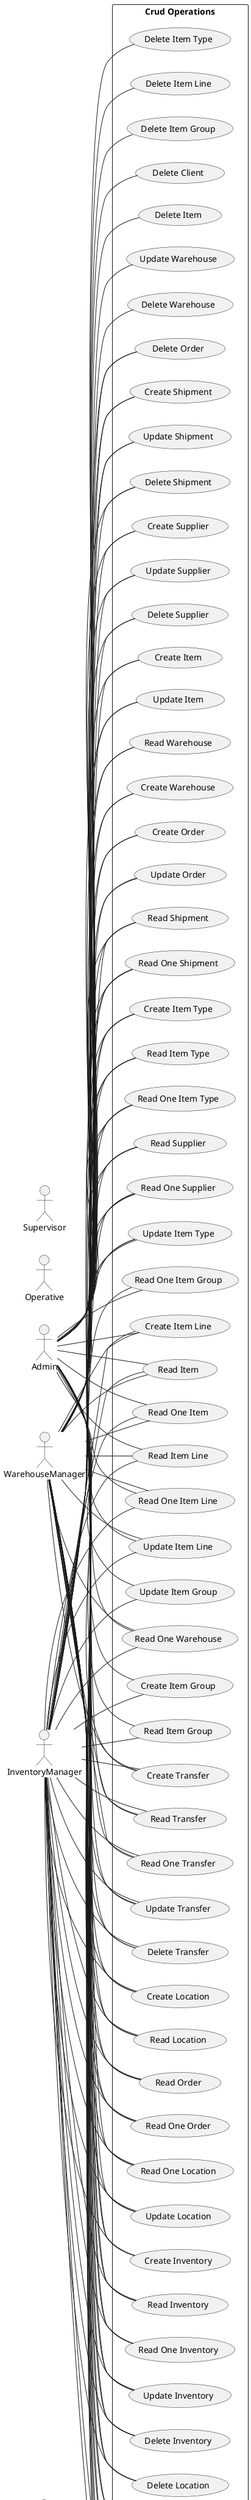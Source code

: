 @startuml GO Sharing Use Case Diagram

    left to right direction

    actor Admin
    actor WarehouseManager
    actor InventoryManager
    actor FloorManager
    actor Operative
    actor Supervisor
    actor Analyst
    actor Logistics
    actor Sales

    rectangle "Crud Operations" {

        usecase "Create Client" as UC_CreateClient
        usecase "Read Client" as UC_ReadClient
        usecase "Read One Client" as UC_ReadOneClient
        usecase "Update Client" as UC_UpdateClient
        usecase "Delete Client" as UC_DeleteClient

        usecase "Create Order" as UC_CreateOrder
        usecase "Read Order" as UC_ReadOrder
        usecase "Read One Order" as UC_ReadOneOrder
        usecase "Update Order" as UC_UpdateOrder
        usecase "Delete Order" as UC_DeleteOrder

        usecase "Create Inventory" as UC_CreateInventory
        usecase "Read Inventory" as UC_ReadInventory
        usecase "Read One Inventory" as UC_ReadOneInventory
        usecase "Update Inventory" as UC_UpdateInventory
        usecase "Delete Inventory" as UC_DeleteInventory

        usecase "Create Shipment" as UC_CreateShipment
        usecase "Read Shipment" as UC_ReadShipment
        usecase "Read One Shipment" as UC_ReadOneShipment
        usecase "Update Shipment" as UC_UpdateShipment
        usecase "Delete Shipment" as UC_DeleteShipment

        usecase "Create Supplier" as UC_CreateSupplier
        usecase "Read Supplier" as UC_ReadSupplier
        usecase "Read One Supplier" as UC_ReadOneSupplier
        usecase "Update Supplier" as UC_UpdateSupplier
        usecase "Delete Supplier" as UC_DeleteSupplier

        usecase "Create Item" as UC_CreateItem
        usecase "Read Item" as UC_ReadItem
        usecase "Read One Item" as UC_ReadOneItem
        usecase "Update Item" as UC_UpdateItem
        usecase "Delete Item" as UC_DeleteItem

        usecase "Create Warehouse" as UC_CreateWarehouse
        usecase "Read Warehouse" as UC_ReadWarehouse
        usecase "Read One Warehouse" as UC_ReadOneWarehouse
        usecase "Update Warehouse" as UC_UpdateWarehouse
        usecase "Delete Warehouse" as UC_DeleteWarehouse

        usecase "Create Transfer" as UC_CreateTransfer
        usecase "Read Transfer" as UC_ReadTransfer
        usecase "Read One Transfer" as UC_ReadOneTransfer
        usecase "Update Transfer" as UC_UpdateTransfer
        usecase "Delete Transfer" as UC_DeleteTransfer

        usecase "Create Location" as UC_CreateLocation
        usecase "Read Location" as UC_ReadLocation
        usecase "Read One Location" as UC_ReadOneLocation
        usecase "Update Location" as UC_UpdateLocation
        usecase "Delete Location" as UC_DeleteLocation

        usecase "Create Item Type" as UC_CreateItemType
        usecase "Read Item Type" as UC_ReadItemType
        usecase "Read One Item Type" as UC_ReadOneItemType
        usecase "Update Item Type" as UC_UpdateItemType
        usecase "Delete Item Type" as UC_DeleteItemType

        usecase "Create Item Line" as UC_CreateItemLine
        usecase "Read Item Line" as UC_ReadItemLine
        usecase "Read One Item Line" as UC_ReadOneItemLine
        usecase "Update Item Line" as UC_UpdateItemLine
        usecase "Delete Item Line" as UC_DeleteItemLine

        usecase "Create Item Group" as UC_CreateItemGroup
        usecase "Read Item Group" as UC_ReadItemGroup
        usecase "Read One Item Group" as UC_ReadOneItemGroup
        usecase "Update Item Group" as UC_UpdateItemGroup
        usecase "Delete Item Group" as UC_DeleteItemGroup

        Admin -- UC_ReadClient
        Admin -- UC_ReadOneClient
        Admin -- UC_CreateClient
        Admin -- UC_UpdateClient
        Admin -- UC_DeleteClient

        Admin -- UC_ReadOrder
        Admin -- UC_ReadOneOrder
        Admin -- UC_CreateOrder
        Admin -- UC_UpdateOrder
        Admin -- UC_DeleteOrder

        Admin -- UC_ReadInventory
        Admin -- UC_ReadOneInventory
        Admin -- UC_CreateInventory
        Admin -- UC_UpdateInventory
        Admin -- UC_DeleteInventory

        Admin -- UC_ReadShipment
        Admin -- UC_ReadOneShipment
        Admin -- UC_CreateShipment
        Admin -- UC_UpdateShipment
        Admin -- UC_DeleteShipment

        Admin -- UC_ReadSupplier
        Admin -- UC_ReadOneSupplier
        Admin -- UC_CreateSupplier
        Admin -- UC_UpdateSupplier
        Admin -- UC_DeleteSupplier

        Admin -- UC_ReadItem
        Admin -- UC_ReadOneItem
        Admin -- UC_CreateItem
        Admin -- UC_UpdateItem
        Admin -- UC_DeleteItem

        Admin -- UC_ReadWarehouse
        Admin -- UC_ReadOneWarehouse
        Admin -- UC_CreateWarehouse
        Admin -- UC_UpdateWarehouse
        Admin -- UC_DeleteWarehouse

        Admin -- UC_ReadTransfer
        Admin -- UC_ReadOneTransfer
        Admin -- UC_CreateTransfer
        Admin -- UC_UpdateTransfer
        Admin -- UC_DeleteTransfer

        Admin -- UC_ReadLocation
        Admin -- UC_ReadOneLocation
        Admin -- UC_CreateLocation
        Admin -- UC_UpdateLocation
        Admin -- UC_DeleteLocation

        Admin -- UC_ReadItemType
        Admin -- UC_ReadOneItemType
        Admin -- UC_CreateItemType
        Admin -- UC_UpdateItemType
        Admin -- UC_DeleteItemType

        Admin -- UC_ReadItemLine
        Admin -- UC_ReadOneItemLine
        Admin -- UC_CreateItemLine
        Admin -- UC_UpdateItemLine
        Admin -- UC_DeleteItemLine

        Admin -- UC_ReadItemGroup
        Admin -- UC_ReadOneItemGroup
        Admin -- UC_CreateItemGroup
        Admin -- UC_UpdateItemGroup
        Admin -- UC_DeleteItemGroup

        WarehouseManager -- UC_ReadClient
        WarehouseManager -- UC_ReadOneClient
        WarehouseManager -- UC_CreateClient
        WarehouseManager -- UC_UpdateClient

        WarehouseManager -- UC_ReadOrder
        WarehouseManager -- UC_ReadOneOrder
        WarehouseManager -- UC_CreateOrder
        WarehouseManager -- UC_UpdateOrder
        WarehouseManager -- UC_DeleteOrder

        WarehouseManager -- UC_ReadInventory
        WarehouseManager -- UC_ReadOneInventory
        WarehouseManager -- UC_CreateInventory
        WarehouseManager -- UC_UpdateInventory
        WarehouseManager -- UC_DeleteInventory

        WarehouseManager -- UC_ReadShipment
        WarehouseManager -- UC_ReadOneShipment
        WarehouseManager -- UC_CreateShipment
        WarehouseManager -- UC_UpdateShipment
        WarehouseManager -- UC_DeleteShipment

        WarehouseManager -- UC_ReadSupplier
        WarehouseManager -- UC_ReadOneSupplier
        WarehouseManager -- UC_CreateSupplier
        WarehouseManager -- UC_UpdateSupplier
        WarehouseManager -- UC_DeleteSupplier

        WarehouseManager -- UC_ReadItem
        WarehouseManager -- UC_ReadOneItem
        WarehouseManager -- UC_CreateItem
        WarehouseManager -- UC_UpdateItem

        WarehouseManager -- UC_ReadWarehouse
        WarehouseManager -- UC_ReadOneWarehouse
        WarehouseManager -- UC_CreateWarehouse

        WarehouseManager -- UC_ReadTransfer
        WarehouseManager -- UC_ReadOneTransfer
        WarehouseManager -- UC_CreateTransfer
        WarehouseManager -- UC_UpdateTransfer
        WarehouseManager -- UC_DeleteTransfer

        WarehouseManager -- UC_ReadLocation
        WarehouseManager -- UC_ReadOneLocation
        WarehouseManager -- UC_CreateLocation
        WarehouseManager -- UC_UpdateLocation
        WarehouseManager -- UC_DeleteLocation

        WarehouseManager -- UC_ReadItemType
        WarehouseManager -- UC_ReadOneItemType
        WarehouseManager -- UC_CreateItemType
        WarehouseManager -- UC_UpdateItemType

        WarehouseManager -- UC_ReadItemLine
        WarehouseManager -- UC_ReadOneItemLine
        WarehouseManager -- UC_CreateItemLine
        WarehouseManager -- UC_UpdateItemLine

        InventoryManager -- UC_ReadClient
        InventoryManager -- UC_ReadOneClient

        InventoryManager -- UC_ReadOrder
        InventoryManager -- UC_ReadOneOrder

        InventoryManager -- UC_ReadInventory
        InventoryManager -- UC_ReadOneInventory
        InventoryManager -- UC_CreateInventory
        InventoryManager -- UC_UpdateInventory
        InventoryManager -- UC_DeleteInventory

        InventoryManager -- UC_ReadShipment
        InventoryManager -- UC_ReadOneShipment

        InventoryManager -- UC_ReadSupplier
        InventoryManager -- UC_ReadOneSupplier

        InventoryManager -- UC_ReadItem
        InventoryManager -- UC_ReadOneItem

        InventoryManager -- UC_ReadOneWarehouse

        InventoryManager -- UC_ReadTransfer
        InventoryManager -- UC_ReadOneTransfer
        InventoryManager -- UC_CreateTransfer
        InventoryManager -- UC_UpdateTransfer
        InventoryManager -- UC_DeleteTransfer

        InventoryManager -- UC_ReadLocation 
        InventoryManager -- UC_ReadOneLocation
        InventoryManager -- UC_CreateLocation
        InventoryManager -- UC_UpdateLocation
        InventoryManager -- UC_DeleteLocation

        InventoryManager -- UC_ReadItemType
        InventoryManager -- UC_ReadOneItemType
        InventoryManager -- UC_CreateItemType
        InventoryManager -- UC_UpdateItemType

        InventoryManager -- UC_ReadItemLine
        InventoryManager -- UC_ReadOneItemLine
        InventoryManager -- UC_CreateItemLine
        InventoryManager -- UC_UpdateItemLine

        InventoryManager -- UC_ReadItemGroup
        InventoryManager -- UC_ReadOneItemGroup
        InventoryManager -- UC_CreateItemGroup
        InventoryManager -- UC_UpdateItemGroup

        FloorManager -- UC_ReadClient
        FloorManager -- UC_ReadOneClient

        Analyst -- UC_ReadClient
        Analyst -- UC_ReadOneClient

        Logistics -- UC_ReadClient
        Logistics -- UC_ReadOneClient
        Logistics -- UC_CreateClient
        Logistics -- UC_UpdateClient

        Sales -- UC_ReadClient
        Sales -- UC_ReadOneClient
        Sales -- UC_CreateClient
        Sales -- UC_UpdateClient
    }

@enduml